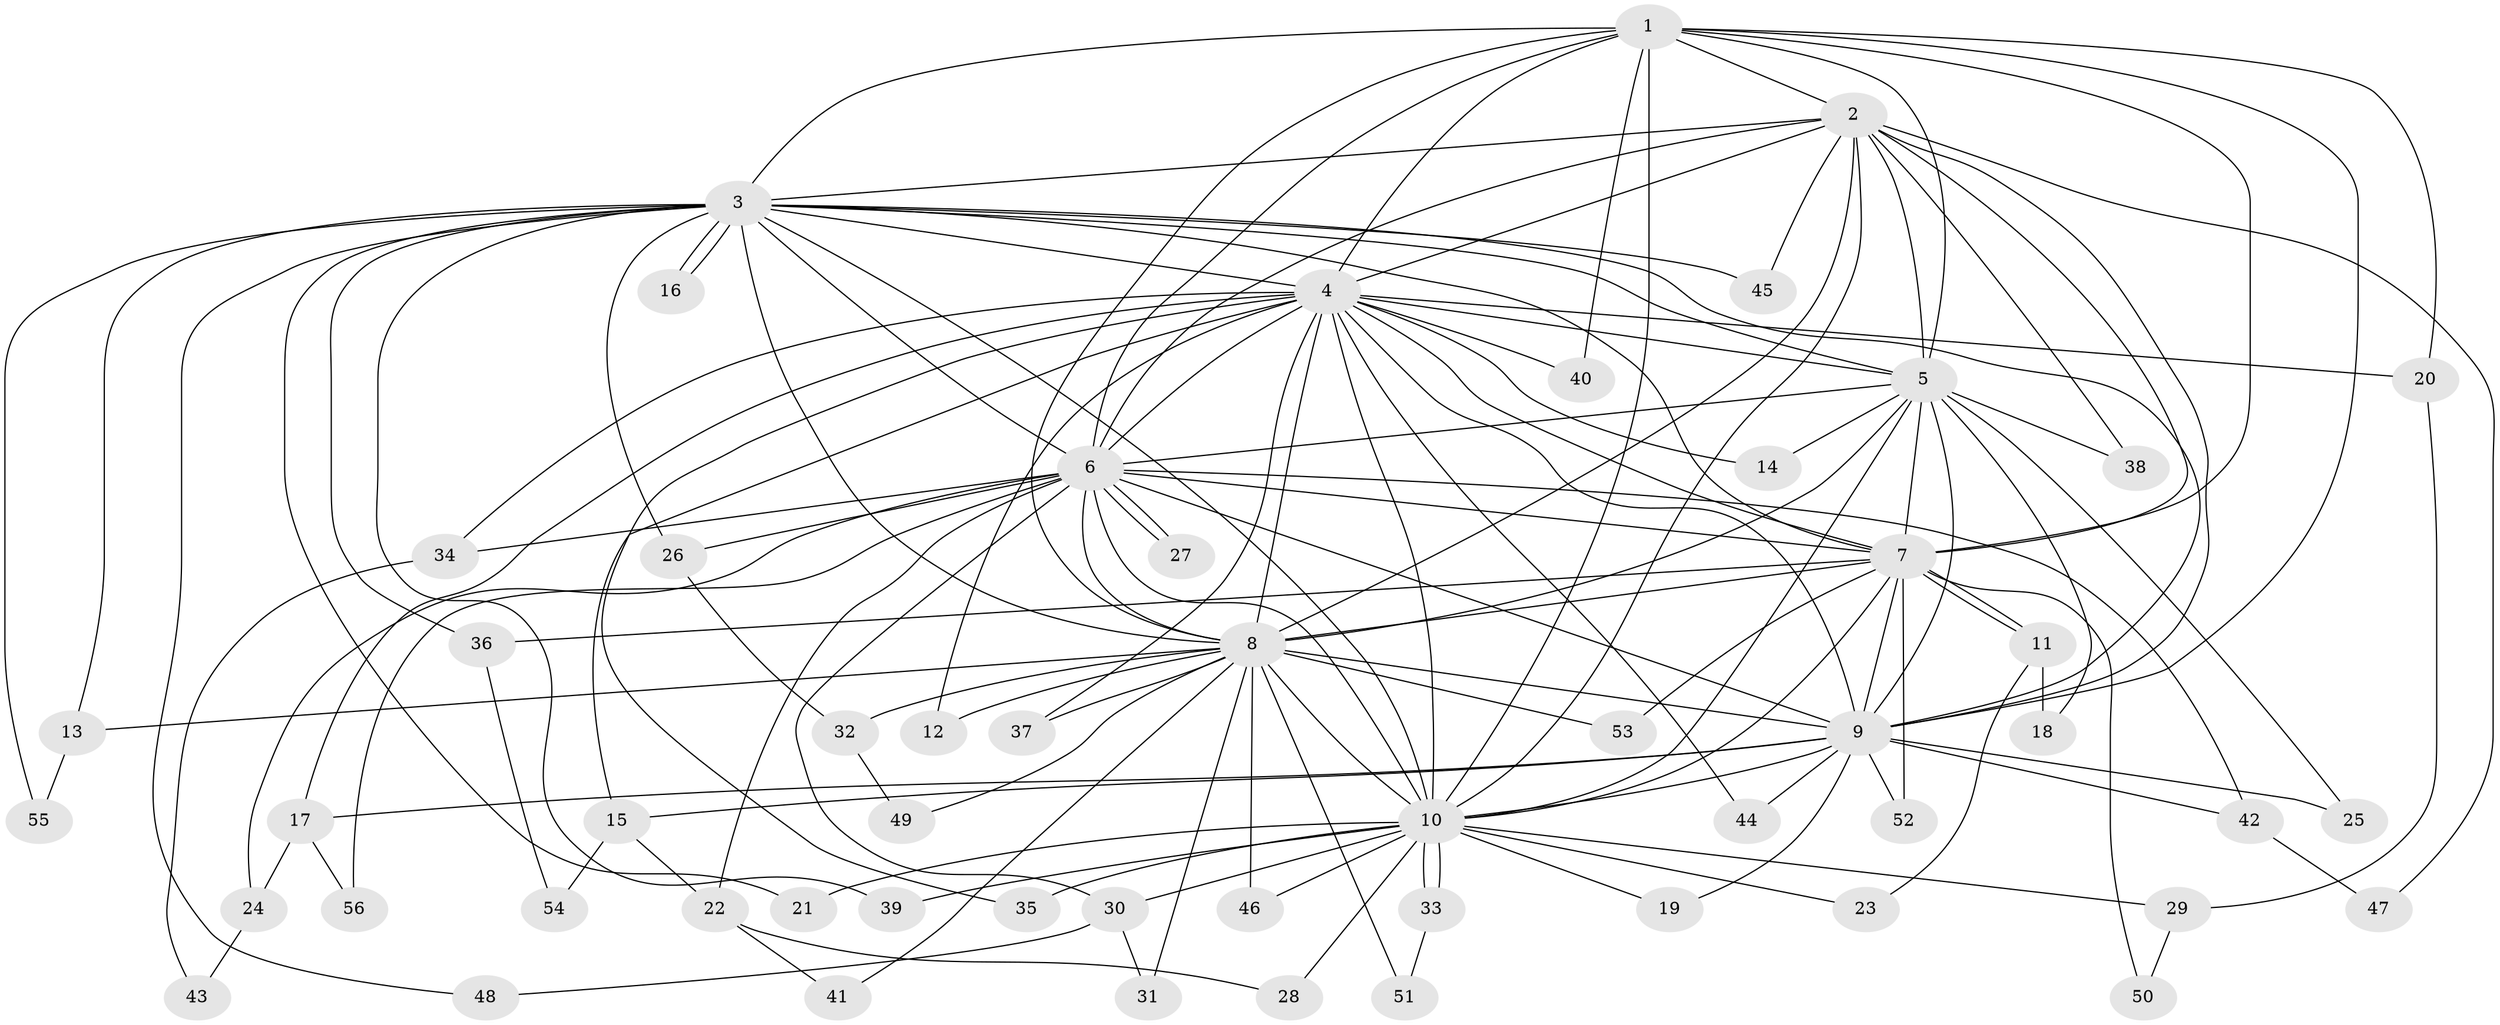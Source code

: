 // Generated by graph-tools (version 1.1) at 2025/49/03/09/25 03:49:35]
// undirected, 56 vertices, 137 edges
graph export_dot {
graph [start="1"]
  node [color=gray90,style=filled];
  1;
  2;
  3;
  4;
  5;
  6;
  7;
  8;
  9;
  10;
  11;
  12;
  13;
  14;
  15;
  16;
  17;
  18;
  19;
  20;
  21;
  22;
  23;
  24;
  25;
  26;
  27;
  28;
  29;
  30;
  31;
  32;
  33;
  34;
  35;
  36;
  37;
  38;
  39;
  40;
  41;
  42;
  43;
  44;
  45;
  46;
  47;
  48;
  49;
  50;
  51;
  52;
  53;
  54;
  55;
  56;
  1 -- 2;
  1 -- 3;
  1 -- 4;
  1 -- 5;
  1 -- 6;
  1 -- 7;
  1 -- 8;
  1 -- 9;
  1 -- 10;
  1 -- 20;
  1 -- 40;
  2 -- 3;
  2 -- 4;
  2 -- 5;
  2 -- 6;
  2 -- 7;
  2 -- 8;
  2 -- 9;
  2 -- 10;
  2 -- 38;
  2 -- 45;
  2 -- 47;
  3 -- 4;
  3 -- 5;
  3 -- 6;
  3 -- 7;
  3 -- 8;
  3 -- 9;
  3 -- 10;
  3 -- 13;
  3 -- 16;
  3 -- 16;
  3 -- 21;
  3 -- 26;
  3 -- 36;
  3 -- 39;
  3 -- 45;
  3 -- 48;
  3 -- 55;
  4 -- 5;
  4 -- 6;
  4 -- 7;
  4 -- 8;
  4 -- 9;
  4 -- 10;
  4 -- 12;
  4 -- 14;
  4 -- 15;
  4 -- 17;
  4 -- 20;
  4 -- 34;
  4 -- 35;
  4 -- 37;
  4 -- 40;
  4 -- 44;
  5 -- 6;
  5 -- 7;
  5 -- 8;
  5 -- 9;
  5 -- 10;
  5 -- 14;
  5 -- 18;
  5 -- 25;
  5 -- 38;
  6 -- 7;
  6 -- 8;
  6 -- 9;
  6 -- 10;
  6 -- 22;
  6 -- 24;
  6 -- 26;
  6 -- 27;
  6 -- 27;
  6 -- 30;
  6 -- 34;
  6 -- 42;
  6 -- 56;
  7 -- 8;
  7 -- 9;
  7 -- 10;
  7 -- 11;
  7 -- 11;
  7 -- 36;
  7 -- 50;
  7 -- 52;
  7 -- 53;
  8 -- 9;
  8 -- 10;
  8 -- 12;
  8 -- 13;
  8 -- 31;
  8 -- 32;
  8 -- 37;
  8 -- 41;
  8 -- 46;
  8 -- 49;
  8 -- 51;
  8 -- 53;
  9 -- 10;
  9 -- 15;
  9 -- 17;
  9 -- 19;
  9 -- 25;
  9 -- 42;
  9 -- 44;
  9 -- 52;
  10 -- 19;
  10 -- 21;
  10 -- 23;
  10 -- 28;
  10 -- 29;
  10 -- 30;
  10 -- 33;
  10 -- 33;
  10 -- 35;
  10 -- 39;
  10 -- 46;
  11 -- 18;
  11 -- 23;
  13 -- 55;
  15 -- 22;
  15 -- 54;
  17 -- 24;
  17 -- 56;
  20 -- 29;
  22 -- 28;
  22 -- 41;
  24 -- 43;
  26 -- 32;
  29 -- 50;
  30 -- 31;
  30 -- 48;
  32 -- 49;
  33 -- 51;
  34 -- 43;
  36 -- 54;
  42 -- 47;
}
